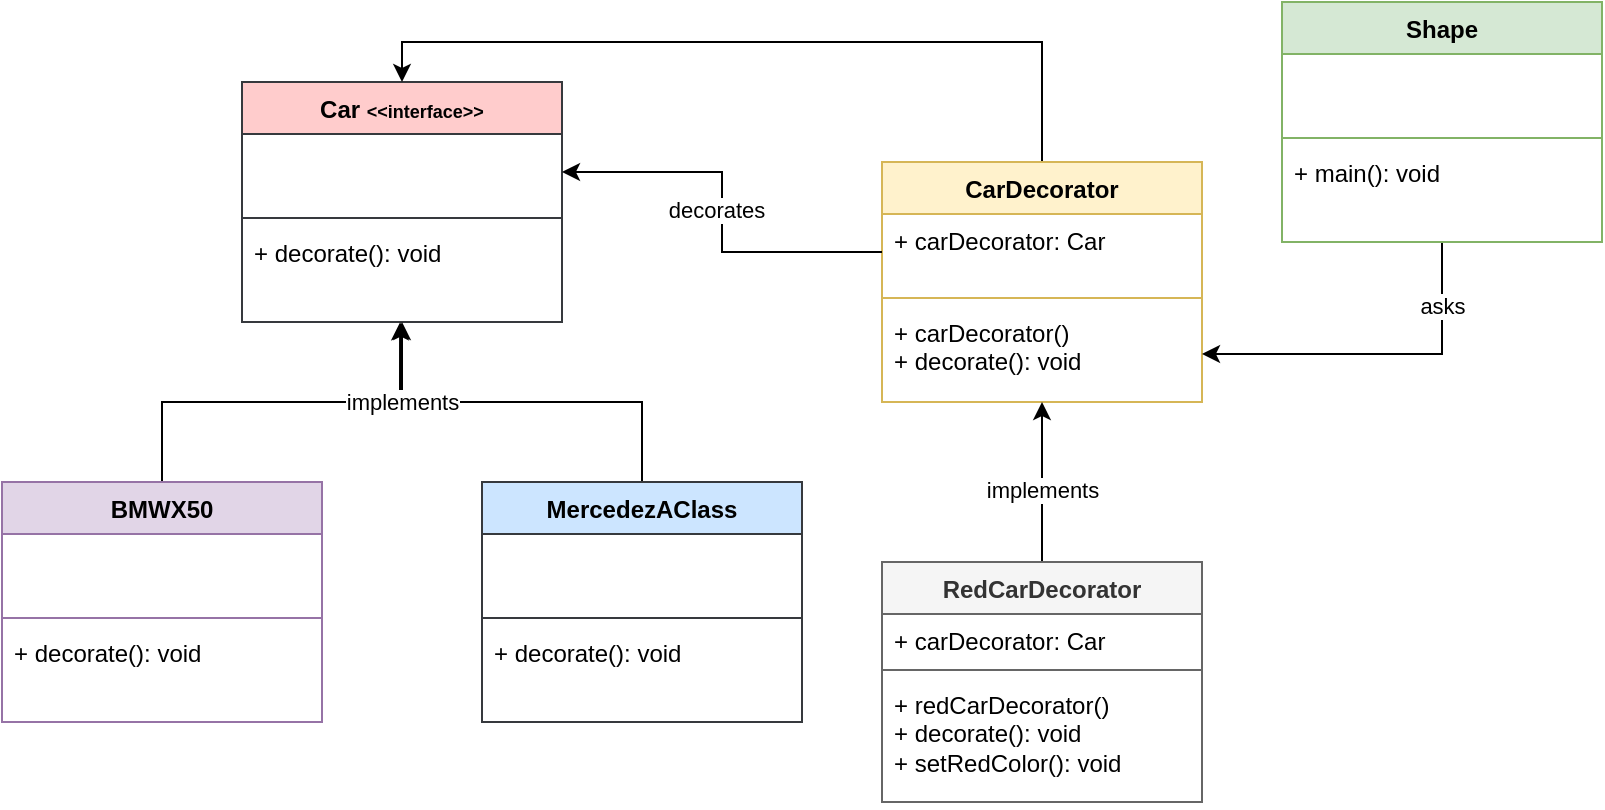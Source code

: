<mxfile version="21.1.3" type="device">
  <diagram name="Page-1" id="erg5Pbd_aZHy4HgWgNPl">
    <mxGraphModel dx="1452" dy="576" grid="0" gridSize="10" guides="1" tooltips="1" connect="1" arrows="1" fold="1" page="0" pageScale="1" pageWidth="850" pageHeight="1100" math="0" shadow="0">
      <root>
        <mxCell id="0" />
        <mxCell id="1" parent="0" />
        <mxCell id="tKUBBkQdg62nl9XmpuiE-1" value="Car &lt;font style=&quot;font-size: 9px;&quot;&gt;&amp;lt;&amp;lt;interface&amp;gt;&amp;gt;&lt;/font&gt;" style="swimlane;fontStyle=1;align=center;verticalAlign=top;childLayout=stackLayout;horizontal=1;startSize=26;horizontalStack=0;resizeParent=1;resizeParentMax=0;resizeLast=0;collapsible=1;marginBottom=0;whiteSpace=wrap;html=1;fillColor=#ffcccc;strokeColor=#36393d;" vertex="1" parent="1">
          <mxGeometry x="80" y="80" width="160" height="120" as="geometry" />
        </mxCell>
        <mxCell id="tKUBBkQdg62nl9XmpuiE-2" value="&lt;br&gt;&lt;br&gt;" style="text;strokeColor=none;fillColor=none;align=left;verticalAlign=top;spacingLeft=4;spacingRight=4;overflow=hidden;rotatable=0;points=[[0,0.5],[1,0.5]];portConstraint=eastwest;whiteSpace=wrap;html=1;" vertex="1" parent="tKUBBkQdg62nl9XmpuiE-1">
          <mxGeometry y="26" width="160" height="38" as="geometry" />
        </mxCell>
        <mxCell id="tKUBBkQdg62nl9XmpuiE-3" value="" style="line;strokeWidth=1;fillColor=none;align=left;verticalAlign=middle;spacingTop=-1;spacingLeft=3;spacingRight=3;rotatable=0;labelPosition=right;points=[];portConstraint=eastwest;strokeColor=inherit;" vertex="1" parent="tKUBBkQdg62nl9XmpuiE-1">
          <mxGeometry y="64" width="160" height="8" as="geometry" />
        </mxCell>
        <mxCell id="tKUBBkQdg62nl9XmpuiE-4" value="+ decorate(): void" style="text;strokeColor=none;fillColor=none;align=left;verticalAlign=top;spacingLeft=4;spacingRight=4;overflow=hidden;rotatable=0;points=[[0,0.5],[1,0.5]];portConstraint=eastwest;whiteSpace=wrap;html=1;" vertex="1" parent="tKUBBkQdg62nl9XmpuiE-1">
          <mxGeometry y="72" width="160" height="48" as="geometry" />
        </mxCell>
        <mxCell id="tKUBBkQdg62nl9XmpuiE-29" style="edgeStyle=orthogonalEdgeStyle;rounded=0;orthogonalLoop=1;jettySize=auto;html=1;exitX=0.5;exitY=0;exitDx=0;exitDy=0;entryX=0.494;entryY=1.003;entryDx=0;entryDy=0;entryPerimeter=0;" edge="1" parent="1" source="tKUBBkQdg62nl9XmpuiE-5" target="tKUBBkQdg62nl9XmpuiE-4">
          <mxGeometry relative="1" as="geometry" />
        </mxCell>
        <mxCell id="tKUBBkQdg62nl9XmpuiE-5" value="BMWX50&lt;br&gt;" style="swimlane;fontStyle=1;align=center;verticalAlign=top;childLayout=stackLayout;horizontal=1;startSize=26;horizontalStack=0;resizeParent=1;resizeParentMax=0;resizeLast=0;collapsible=1;marginBottom=0;whiteSpace=wrap;html=1;fillColor=#e1d5e7;strokeColor=#9673a6;" vertex="1" parent="1">
          <mxGeometry x="-40" y="280" width="160" height="120" as="geometry" />
        </mxCell>
        <mxCell id="tKUBBkQdg62nl9XmpuiE-6" value="&lt;br&gt;&lt;br&gt;" style="text;strokeColor=none;fillColor=none;align=left;verticalAlign=top;spacingLeft=4;spacingRight=4;overflow=hidden;rotatable=0;points=[[0,0.5],[1,0.5]];portConstraint=eastwest;whiteSpace=wrap;html=1;" vertex="1" parent="tKUBBkQdg62nl9XmpuiE-5">
          <mxGeometry y="26" width="160" height="38" as="geometry" />
        </mxCell>
        <mxCell id="tKUBBkQdg62nl9XmpuiE-7" value="" style="line;strokeWidth=1;fillColor=none;align=left;verticalAlign=middle;spacingTop=-1;spacingLeft=3;spacingRight=3;rotatable=0;labelPosition=right;points=[];portConstraint=eastwest;strokeColor=inherit;" vertex="1" parent="tKUBBkQdg62nl9XmpuiE-5">
          <mxGeometry y="64" width="160" height="8" as="geometry" />
        </mxCell>
        <mxCell id="tKUBBkQdg62nl9XmpuiE-8" value="+ decorate(): void" style="text;strokeColor=none;fillColor=none;align=left;verticalAlign=top;spacingLeft=4;spacingRight=4;overflow=hidden;rotatable=0;points=[[0,0.5],[1,0.5]];portConstraint=eastwest;whiteSpace=wrap;html=1;" vertex="1" parent="tKUBBkQdg62nl9XmpuiE-5">
          <mxGeometry y="72" width="160" height="48" as="geometry" />
        </mxCell>
        <mxCell id="tKUBBkQdg62nl9XmpuiE-28" style="edgeStyle=orthogonalEdgeStyle;rounded=0;orthogonalLoop=1;jettySize=auto;html=1;exitX=0.5;exitY=0;exitDx=0;exitDy=0;entryX=0.5;entryY=1;entryDx=0;entryDy=0;" edge="1" parent="1" source="tKUBBkQdg62nl9XmpuiE-9" target="tKUBBkQdg62nl9XmpuiE-1">
          <mxGeometry relative="1" as="geometry" />
        </mxCell>
        <mxCell id="tKUBBkQdg62nl9XmpuiE-36" value="implements" style="edgeLabel;html=1;align=center;verticalAlign=middle;resizable=0;points=[];" vertex="1" connectable="0" parent="tKUBBkQdg62nl9XmpuiE-28">
          <mxGeometry x="0.701" y="1" relative="1" as="geometry">
            <mxPoint x="1" y="10" as="offset" />
          </mxGeometry>
        </mxCell>
        <mxCell id="tKUBBkQdg62nl9XmpuiE-9" value="MercedezAClass" style="swimlane;fontStyle=1;align=center;verticalAlign=top;childLayout=stackLayout;horizontal=1;startSize=26;horizontalStack=0;resizeParent=1;resizeParentMax=0;resizeLast=0;collapsible=1;marginBottom=0;whiteSpace=wrap;html=1;fillColor=#cce5ff;strokeColor=#36393d;" vertex="1" parent="1">
          <mxGeometry x="200" y="280" width="160" height="120" as="geometry" />
        </mxCell>
        <mxCell id="tKUBBkQdg62nl9XmpuiE-10" value="&lt;br&gt;&lt;br&gt;" style="text;strokeColor=none;fillColor=none;align=left;verticalAlign=top;spacingLeft=4;spacingRight=4;overflow=hidden;rotatable=0;points=[[0,0.5],[1,0.5]];portConstraint=eastwest;whiteSpace=wrap;html=1;" vertex="1" parent="tKUBBkQdg62nl9XmpuiE-9">
          <mxGeometry y="26" width="160" height="38" as="geometry" />
        </mxCell>
        <mxCell id="tKUBBkQdg62nl9XmpuiE-11" value="" style="line;strokeWidth=1;fillColor=none;align=left;verticalAlign=middle;spacingTop=-1;spacingLeft=3;spacingRight=3;rotatable=0;labelPosition=right;points=[];portConstraint=eastwest;strokeColor=inherit;" vertex="1" parent="tKUBBkQdg62nl9XmpuiE-9">
          <mxGeometry y="64" width="160" height="8" as="geometry" />
        </mxCell>
        <mxCell id="tKUBBkQdg62nl9XmpuiE-12" value="+ decorate(): void" style="text;strokeColor=none;fillColor=none;align=left;verticalAlign=top;spacingLeft=4;spacingRight=4;overflow=hidden;rotatable=0;points=[[0,0.5],[1,0.5]];portConstraint=eastwest;whiteSpace=wrap;html=1;" vertex="1" parent="tKUBBkQdg62nl9XmpuiE-9">
          <mxGeometry y="72" width="160" height="48" as="geometry" />
        </mxCell>
        <mxCell id="tKUBBkQdg62nl9XmpuiE-26" style="edgeStyle=orthogonalEdgeStyle;rounded=0;orthogonalLoop=1;jettySize=auto;html=1;exitX=0.5;exitY=0;exitDx=0;exitDy=0;entryX=0.5;entryY=0;entryDx=0;entryDy=0;" edge="1" parent="1" source="tKUBBkQdg62nl9XmpuiE-13" target="tKUBBkQdg62nl9XmpuiE-1">
          <mxGeometry relative="1" as="geometry" />
        </mxCell>
        <mxCell id="tKUBBkQdg62nl9XmpuiE-13" value="CarDecorator" style="swimlane;fontStyle=1;align=center;verticalAlign=top;childLayout=stackLayout;horizontal=1;startSize=26;horizontalStack=0;resizeParent=1;resizeParentMax=0;resizeLast=0;collapsible=1;marginBottom=0;whiteSpace=wrap;html=1;fillColor=#fff2cc;strokeColor=#d6b656;" vertex="1" parent="1">
          <mxGeometry x="400" y="120" width="160" height="120" as="geometry" />
        </mxCell>
        <mxCell id="tKUBBkQdg62nl9XmpuiE-14" value="+ carDecorator: Car" style="text;strokeColor=none;fillColor=none;align=left;verticalAlign=top;spacingLeft=4;spacingRight=4;overflow=hidden;rotatable=0;points=[[0,0.5],[1,0.5]];portConstraint=eastwest;whiteSpace=wrap;html=1;" vertex="1" parent="tKUBBkQdg62nl9XmpuiE-13">
          <mxGeometry y="26" width="160" height="38" as="geometry" />
        </mxCell>
        <mxCell id="tKUBBkQdg62nl9XmpuiE-15" value="" style="line;strokeWidth=1;fillColor=none;align=left;verticalAlign=middle;spacingTop=-1;spacingLeft=3;spacingRight=3;rotatable=0;labelPosition=right;points=[];portConstraint=eastwest;strokeColor=inherit;" vertex="1" parent="tKUBBkQdg62nl9XmpuiE-13">
          <mxGeometry y="64" width="160" height="8" as="geometry" />
        </mxCell>
        <mxCell id="tKUBBkQdg62nl9XmpuiE-16" value="+ carDecorator()&lt;br&gt;+ decorate(): void" style="text;strokeColor=none;fillColor=none;align=left;verticalAlign=top;spacingLeft=4;spacingRight=4;overflow=hidden;rotatable=0;points=[[0,0.5],[1,0.5]];portConstraint=eastwest;whiteSpace=wrap;html=1;" vertex="1" parent="tKUBBkQdg62nl9XmpuiE-13">
          <mxGeometry y="72" width="160" height="48" as="geometry" />
        </mxCell>
        <mxCell id="tKUBBkQdg62nl9XmpuiE-30" style="edgeStyle=orthogonalEdgeStyle;rounded=0;orthogonalLoop=1;jettySize=auto;html=1;exitX=0.5;exitY=0;exitDx=0;exitDy=0;entryX=0.5;entryY=1;entryDx=0;entryDy=0;" edge="1" parent="1" source="tKUBBkQdg62nl9XmpuiE-17" target="tKUBBkQdg62nl9XmpuiE-13">
          <mxGeometry relative="1" as="geometry">
            <Array as="points">
              <mxPoint x="480" y="282" />
              <mxPoint x="480" y="282" />
            </Array>
          </mxGeometry>
        </mxCell>
        <mxCell id="tKUBBkQdg62nl9XmpuiE-34" value="implements" style="edgeLabel;html=1;align=center;verticalAlign=middle;resizable=0;points=[];" vertex="1" connectable="0" parent="tKUBBkQdg62nl9XmpuiE-30">
          <mxGeometry x="0.128" relative="1" as="geometry">
            <mxPoint y="9" as="offset" />
          </mxGeometry>
        </mxCell>
        <mxCell id="tKUBBkQdg62nl9XmpuiE-17" value="RedCarDecorator" style="swimlane;fontStyle=1;align=center;verticalAlign=top;childLayout=stackLayout;horizontal=1;startSize=26;horizontalStack=0;resizeParent=1;resizeParentMax=0;resizeLast=0;collapsible=1;marginBottom=0;whiteSpace=wrap;html=1;fillColor=#f5f5f5;strokeColor=#666666;fontColor=#333333;" vertex="1" parent="1">
          <mxGeometry x="400" y="320" width="160" height="120" as="geometry" />
        </mxCell>
        <mxCell id="tKUBBkQdg62nl9XmpuiE-18" value="+ carDecorator: Car" style="text;strokeColor=none;fillColor=none;align=left;verticalAlign=top;spacingLeft=4;spacingRight=4;overflow=hidden;rotatable=0;points=[[0,0.5],[1,0.5]];portConstraint=eastwest;whiteSpace=wrap;html=1;" vertex="1" parent="tKUBBkQdg62nl9XmpuiE-17">
          <mxGeometry y="26" width="160" height="24" as="geometry" />
        </mxCell>
        <mxCell id="tKUBBkQdg62nl9XmpuiE-19" value="" style="line;strokeWidth=1;fillColor=none;align=left;verticalAlign=middle;spacingTop=-1;spacingLeft=3;spacingRight=3;rotatable=0;labelPosition=right;points=[];portConstraint=eastwest;strokeColor=inherit;" vertex="1" parent="tKUBBkQdg62nl9XmpuiE-17">
          <mxGeometry y="50" width="160" height="8" as="geometry" />
        </mxCell>
        <mxCell id="tKUBBkQdg62nl9XmpuiE-20" value="+ redCarDecorator()&lt;br&gt;+ decorate(): void&lt;br&gt;+ setRedColor(): void" style="text;strokeColor=none;fillColor=none;align=left;verticalAlign=top;spacingLeft=4;spacingRight=4;overflow=hidden;rotatable=0;points=[[0,0.5],[1,0.5]];portConstraint=eastwest;whiteSpace=wrap;html=1;" vertex="1" parent="tKUBBkQdg62nl9XmpuiE-17">
          <mxGeometry y="58" width="160" height="62" as="geometry" />
        </mxCell>
        <mxCell id="tKUBBkQdg62nl9XmpuiE-31" style="edgeStyle=orthogonalEdgeStyle;rounded=0;orthogonalLoop=1;jettySize=auto;html=1;exitX=0.5;exitY=1;exitDx=0;exitDy=0;entryX=1;entryY=0.5;entryDx=0;entryDy=0;" edge="1" parent="1" source="tKUBBkQdg62nl9XmpuiE-21" target="tKUBBkQdg62nl9XmpuiE-16">
          <mxGeometry relative="1" as="geometry" />
        </mxCell>
        <mxCell id="tKUBBkQdg62nl9XmpuiE-32" value="asks" style="edgeLabel;html=1;align=center;verticalAlign=middle;resizable=0;points=[];" vertex="1" connectable="0" parent="tKUBBkQdg62nl9XmpuiE-31">
          <mxGeometry x="-0.534" relative="1" as="geometry">
            <mxPoint y="-9" as="offset" />
          </mxGeometry>
        </mxCell>
        <mxCell id="tKUBBkQdg62nl9XmpuiE-21" value="Shape" style="swimlane;fontStyle=1;align=center;verticalAlign=top;childLayout=stackLayout;horizontal=1;startSize=26;horizontalStack=0;resizeParent=1;resizeParentMax=0;resizeLast=0;collapsible=1;marginBottom=0;whiteSpace=wrap;html=1;fillColor=#d5e8d4;strokeColor=#82b366;" vertex="1" parent="1">
          <mxGeometry x="600" y="40" width="160" height="120" as="geometry" />
        </mxCell>
        <mxCell id="tKUBBkQdg62nl9XmpuiE-22" value="&lt;br&gt;&lt;br&gt;" style="text;strokeColor=none;fillColor=none;align=left;verticalAlign=top;spacingLeft=4;spacingRight=4;overflow=hidden;rotatable=0;points=[[0,0.5],[1,0.5]];portConstraint=eastwest;whiteSpace=wrap;html=1;" vertex="1" parent="tKUBBkQdg62nl9XmpuiE-21">
          <mxGeometry y="26" width="160" height="38" as="geometry" />
        </mxCell>
        <mxCell id="tKUBBkQdg62nl9XmpuiE-23" value="" style="line;strokeWidth=1;fillColor=none;align=left;verticalAlign=middle;spacingTop=-1;spacingLeft=3;spacingRight=3;rotatable=0;labelPosition=right;points=[];portConstraint=eastwest;strokeColor=inherit;" vertex="1" parent="tKUBBkQdg62nl9XmpuiE-21">
          <mxGeometry y="64" width="160" height="8" as="geometry" />
        </mxCell>
        <mxCell id="tKUBBkQdg62nl9XmpuiE-24" value="+ main(): void" style="text;strokeColor=none;fillColor=none;align=left;verticalAlign=top;spacingLeft=4;spacingRight=4;overflow=hidden;rotatable=0;points=[[0,0.5],[1,0.5]];portConstraint=eastwest;whiteSpace=wrap;html=1;" vertex="1" parent="tKUBBkQdg62nl9XmpuiE-21">
          <mxGeometry y="72" width="160" height="48" as="geometry" />
        </mxCell>
        <mxCell id="tKUBBkQdg62nl9XmpuiE-27" style="edgeStyle=orthogonalEdgeStyle;rounded=0;orthogonalLoop=1;jettySize=auto;html=1;exitX=0;exitY=0.5;exitDx=0;exitDy=0;entryX=1;entryY=0.5;entryDx=0;entryDy=0;" edge="1" parent="1" source="tKUBBkQdg62nl9XmpuiE-14" target="tKUBBkQdg62nl9XmpuiE-2">
          <mxGeometry relative="1" as="geometry" />
        </mxCell>
        <mxCell id="tKUBBkQdg62nl9XmpuiE-35" value="decorates" style="edgeLabel;html=1;align=center;verticalAlign=middle;resizable=0;points=[];" vertex="1" connectable="0" parent="tKUBBkQdg62nl9XmpuiE-27">
          <mxGeometry x="0.395" y="1" relative="1" as="geometry">
            <mxPoint x="16" y="18" as="offset" />
          </mxGeometry>
        </mxCell>
      </root>
    </mxGraphModel>
  </diagram>
</mxfile>
